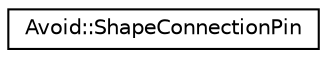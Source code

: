 digraph "Graphical Class Hierarchy"
{
  edge [fontname="Helvetica",fontsize="10",labelfontname="Helvetica",labelfontsize="10"];
  node [fontname="Helvetica",fontsize="10",shape=record];
  rankdir="LR";
  Node0 [label="Avoid::ShapeConnectionPin",height=0.2,width=0.4,color="black", fillcolor="white", style="filled",URL="$classAvoid_1_1ShapeConnectionPin.html",tooltip="The ShapeConnectionPin class represents a fixed point or \"pin\" on a shape that can be connected to..."];
}
